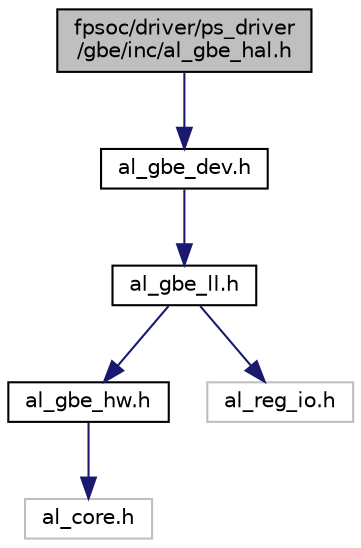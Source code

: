 digraph "fpsoc/driver/ps_driver/gbe/inc/al_gbe_hal.h"
{
  edge [fontname="Helvetica",fontsize="10",labelfontname="Helvetica",labelfontsize="10"];
  node [fontname="Helvetica",fontsize="10",shape=record];
  Node0 [label="fpsoc/driver/ps_driver\l/gbe/inc/al_gbe_hal.h",height=0.2,width=0.4,color="black", fillcolor="grey75", style="filled", fontcolor="black"];
  Node0 -> Node1 [color="midnightblue",fontsize="10",style="solid",fontname="Helvetica"];
  Node1 [label="al_gbe_dev.h",height=0.2,width=0.4,color="black", fillcolor="white", style="filled",URL="$al__gbe__dev_8h.html"];
  Node1 -> Node2 [color="midnightblue",fontsize="10",style="solid",fontname="Helvetica"];
  Node2 [label="al_gbe_ll.h",height=0.2,width=0.4,color="black", fillcolor="white", style="filled",URL="$al__gbe__ll_8h.html"];
  Node2 -> Node3 [color="midnightblue",fontsize="10",style="solid",fontname="Helvetica"];
  Node3 [label="al_gbe_hw.h",height=0.2,width=0.4,color="black", fillcolor="white", style="filled",URL="$al__gbe__hw_8h.html"];
  Node3 -> Node4 [color="midnightblue",fontsize="10",style="solid",fontname="Helvetica"];
  Node4 [label="al_core.h",height=0.2,width=0.4,color="grey75", fillcolor="white", style="filled"];
  Node2 -> Node5 [color="midnightblue",fontsize="10",style="solid",fontname="Helvetica"];
  Node5 [label="al_reg_io.h",height=0.2,width=0.4,color="grey75", fillcolor="white", style="filled"];
}
